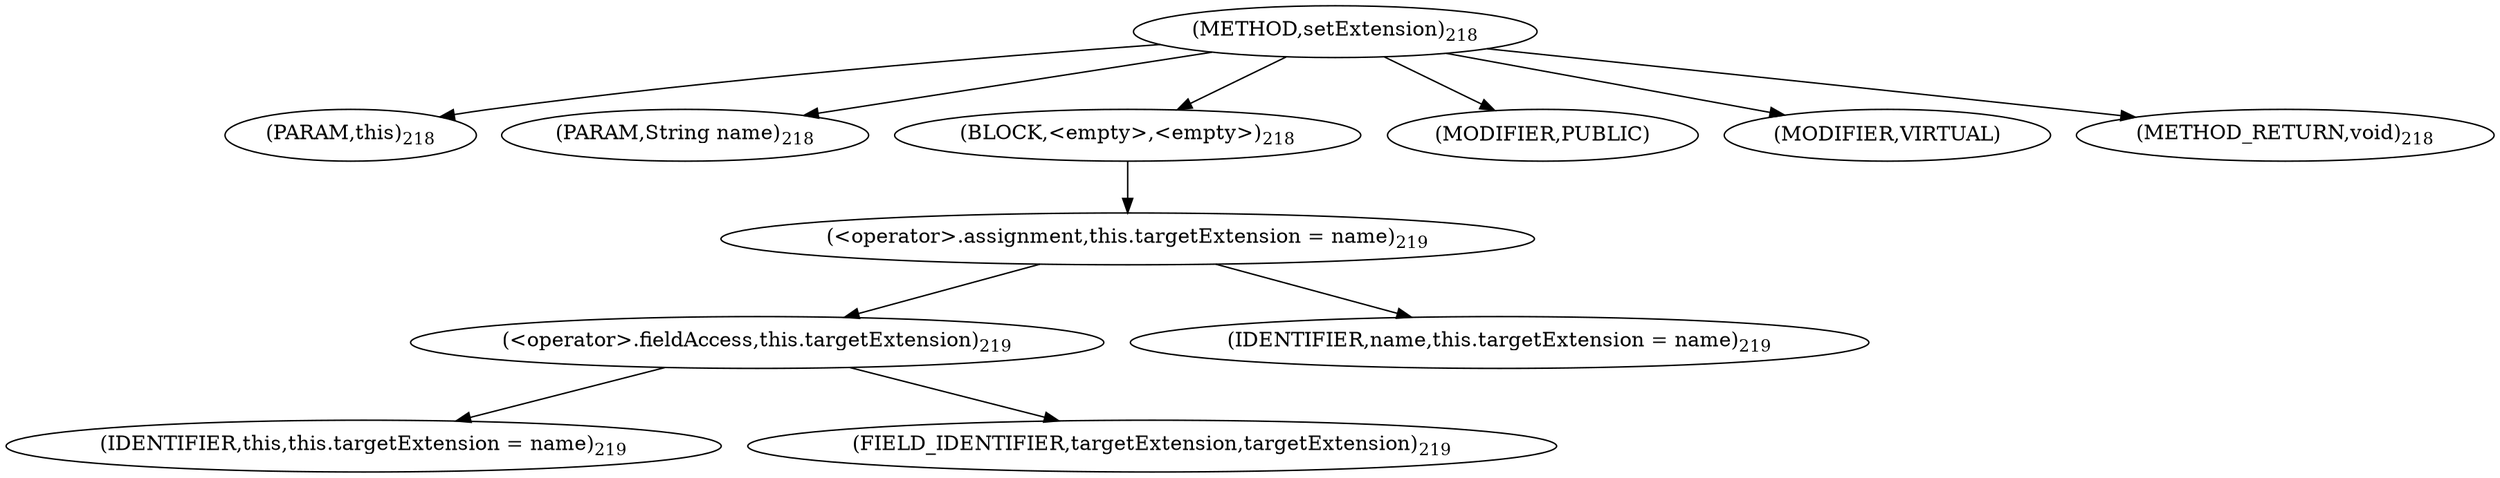 digraph "setExtension" {  
"463" [label = <(METHOD,setExtension)<SUB>218</SUB>> ]
"464" [label = <(PARAM,this)<SUB>218</SUB>> ]
"465" [label = <(PARAM,String name)<SUB>218</SUB>> ]
"466" [label = <(BLOCK,&lt;empty&gt;,&lt;empty&gt;)<SUB>218</SUB>> ]
"467" [label = <(&lt;operator&gt;.assignment,this.targetExtension = name)<SUB>219</SUB>> ]
"468" [label = <(&lt;operator&gt;.fieldAccess,this.targetExtension)<SUB>219</SUB>> ]
"469" [label = <(IDENTIFIER,this,this.targetExtension = name)<SUB>219</SUB>> ]
"470" [label = <(FIELD_IDENTIFIER,targetExtension,targetExtension)<SUB>219</SUB>> ]
"471" [label = <(IDENTIFIER,name,this.targetExtension = name)<SUB>219</SUB>> ]
"472" [label = <(MODIFIER,PUBLIC)> ]
"473" [label = <(MODIFIER,VIRTUAL)> ]
"474" [label = <(METHOD_RETURN,void)<SUB>218</SUB>> ]
  "463" -> "464" 
  "463" -> "465" 
  "463" -> "466" 
  "463" -> "472" 
  "463" -> "473" 
  "463" -> "474" 
  "466" -> "467" 
  "467" -> "468" 
  "467" -> "471" 
  "468" -> "469" 
  "468" -> "470" 
}
